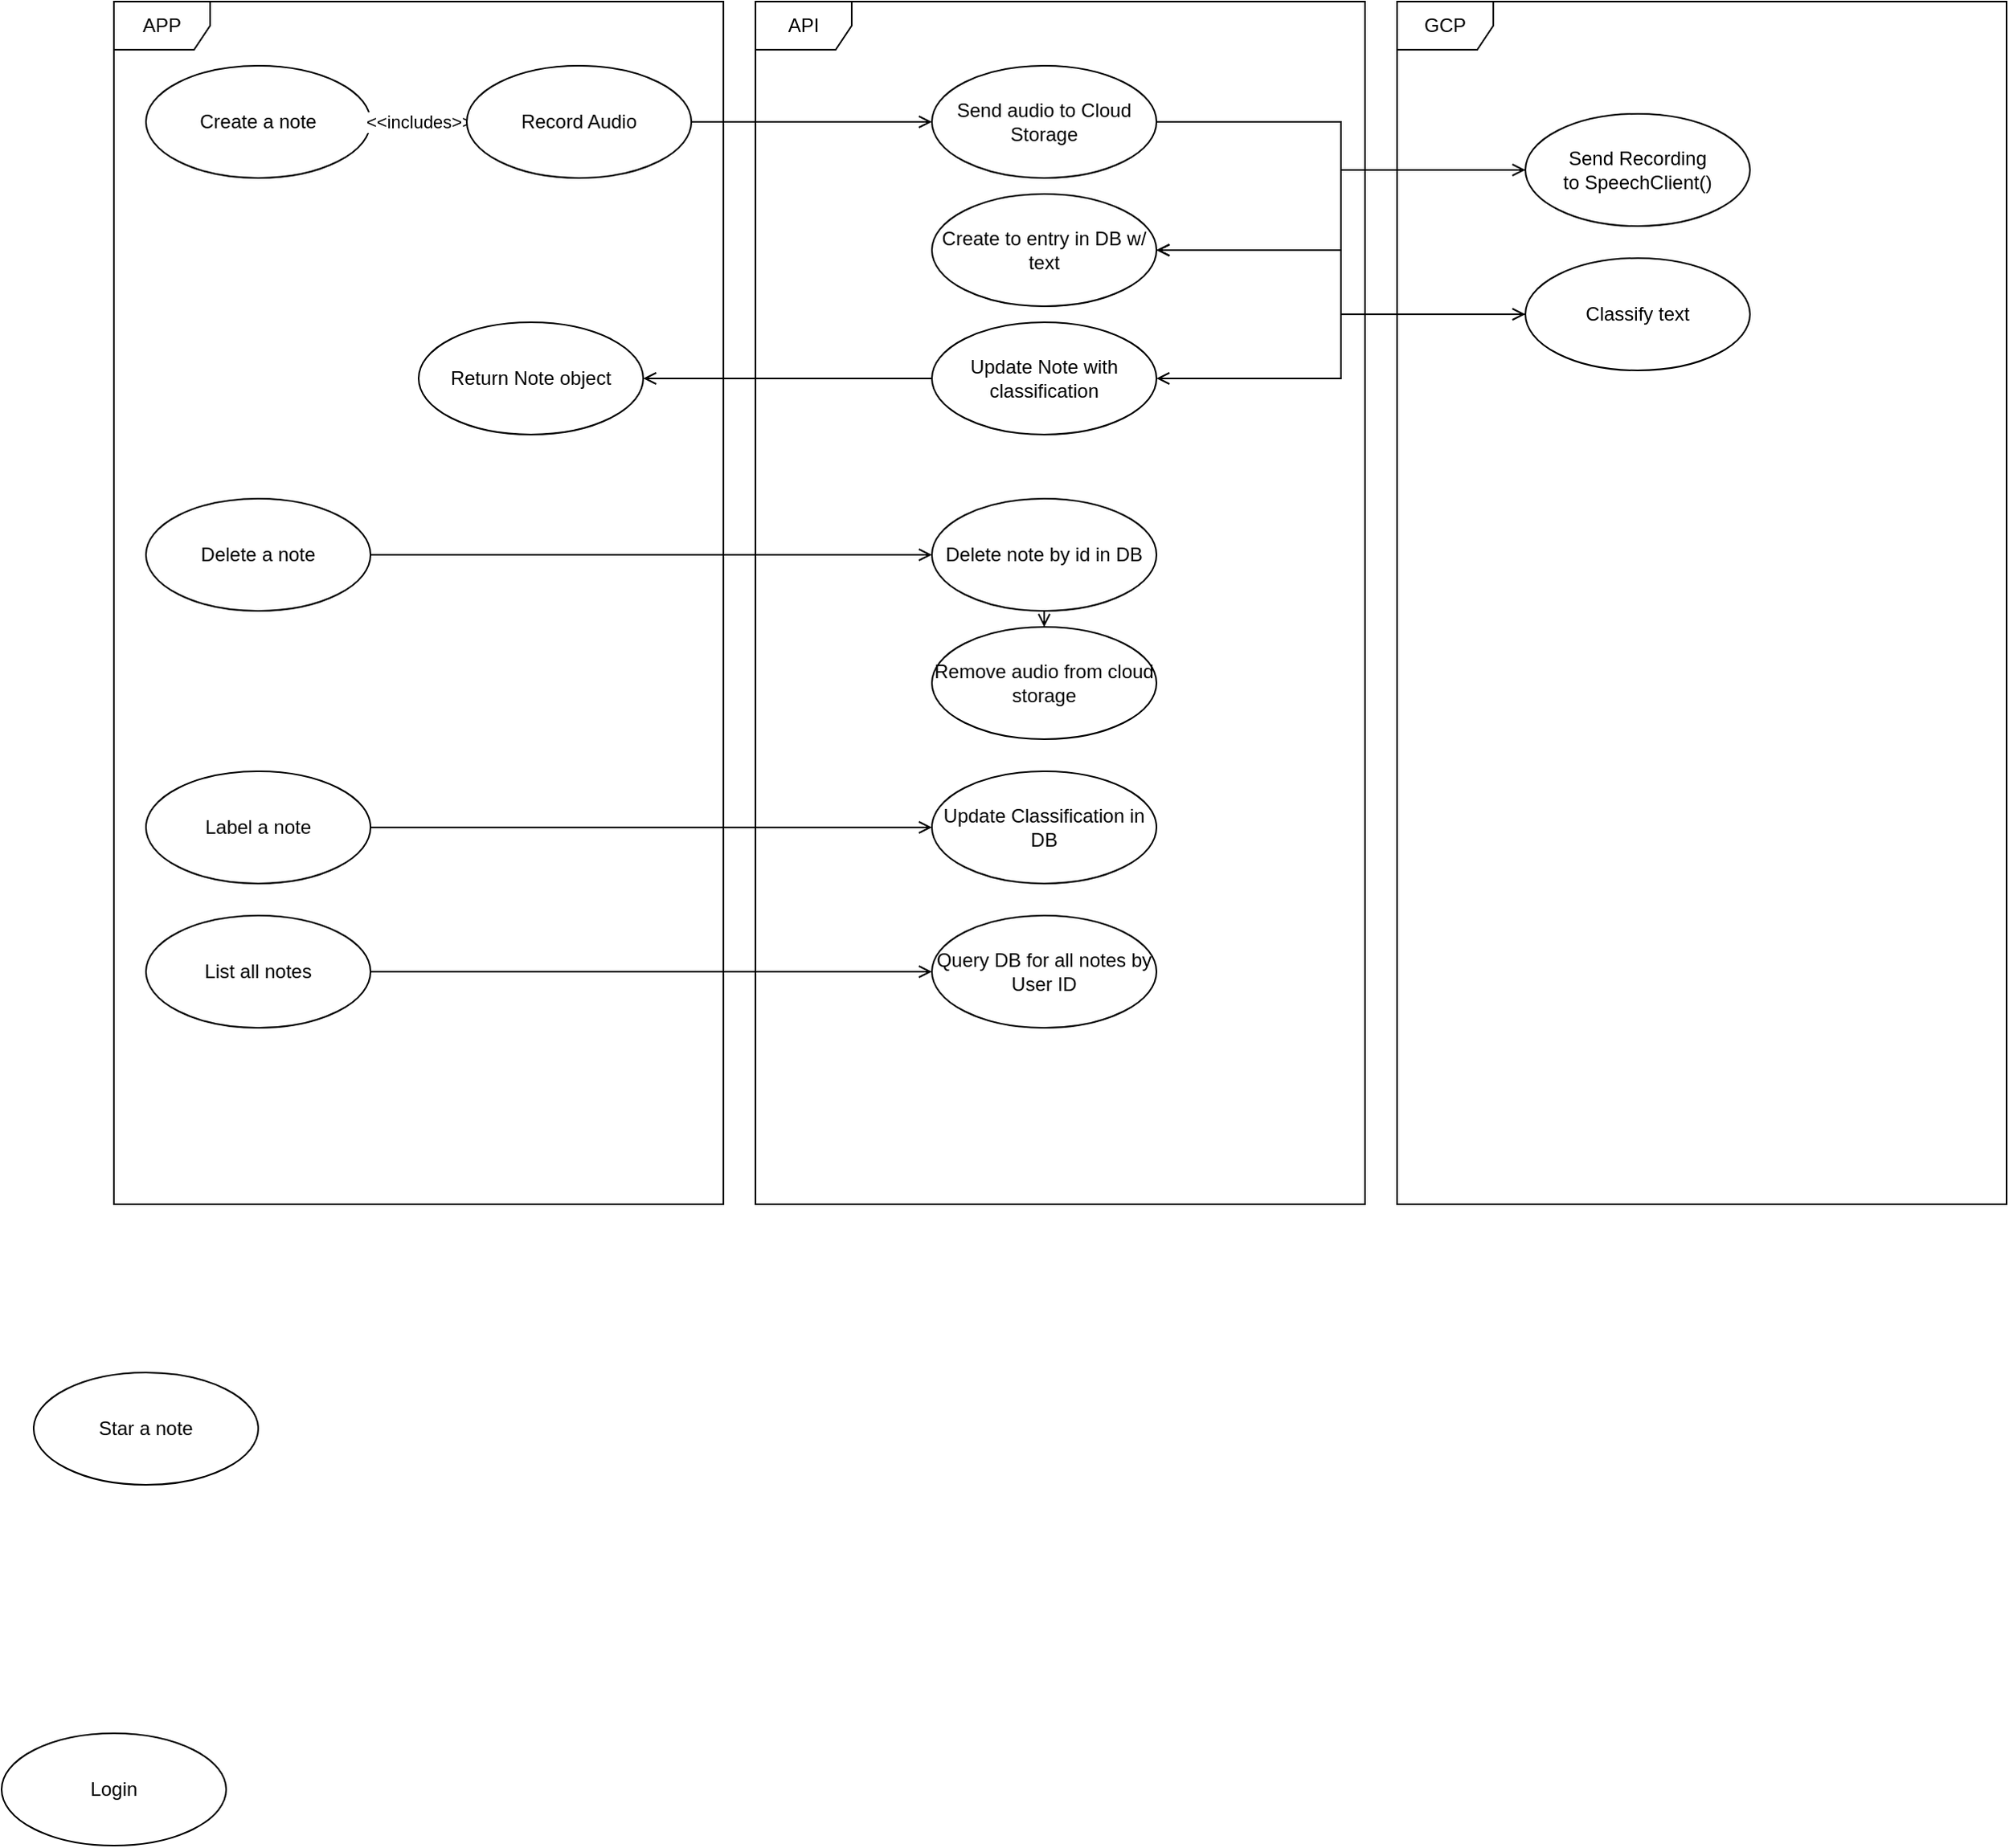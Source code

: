 <mxfile version="15.7.0" type="github">
  <diagram id="GyV8Dv_5TEbV5hCh9E7B" name="Page-1">
    <mxGraphModel dx="1303" dy="1747" grid="1" gridSize="10" guides="1" tooltips="1" connect="1" arrows="1" fold="1" page="1" pageScale="1" pageWidth="827" pageHeight="1169" math="0" shadow="0">
      <root>
        <mxCell id="0" />
        <mxCell id="1" parent="0" />
        <mxCell id="pDt1ECI_ONfhFfwZZIW9-40" value="APP" style="shape=umlFrame;whiteSpace=wrap;html=1;" vertex="1" parent="1">
          <mxGeometry x="100" y="150" width="380" height="750" as="geometry" />
        </mxCell>
        <mxCell id="pDt1ECI_ONfhFfwZZIW9-2" value="API" style="shape=umlFrame;whiteSpace=wrap;html=1;" vertex="1" parent="1">
          <mxGeometry x="500" y="150" width="380" height="750" as="geometry" />
        </mxCell>
        <mxCell id="pDt1ECI_ONfhFfwZZIW9-3" value="GCP" style="shape=umlFrame;whiteSpace=wrap;html=1;" vertex="1" parent="1">
          <mxGeometry x="900" y="150" width="380" height="750" as="geometry" />
        </mxCell>
        <mxCell id="pDt1ECI_ONfhFfwZZIW9-5" value="Login" style="ellipse;whiteSpace=wrap;html=1;" vertex="1" parent="1">
          <mxGeometry x="30" y="1230" width="140" height="70" as="geometry" />
        </mxCell>
        <mxCell id="pDt1ECI_ONfhFfwZZIW9-6" value="Create a note" style="ellipse;whiteSpace=wrap;html=1;" vertex="1" parent="1">
          <mxGeometry x="120" y="190" width="140" height="70" as="geometry" />
        </mxCell>
        <mxCell id="pDt1ECI_ONfhFfwZZIW9-36" value="" style="edgeStyle=orthogonalEdgeStyle;rounded=0;orthogonalLoop=1;jettySize=auto;html=1;endArrow=open;endFill=0;" edge="1" parent="1" source="pDt1ECI_ONfhFfwZZIW9-7" target="pDt1ECI_ONfhFfwZZIW9-35">
          <mxGeometry relative="1" as="geometry" />
        </mxCell>
        <mxCell id="pDt1ECI_ONfhFfwZZIW9-7" value="Delete a note" style="ellipse;whiteSpace=wrap;html=1;" vertex="1" parent="1">
          <mxGeometry x="120" y="460" width="140" height="70" as="geometry" />
        </mxCell>
        <mxCell id="pDt1ECI_ONfhFfwZZIW9-43" value="" style="edgeStyle=orthogonalEdgeStyle;rounded=0;orthogonalLoop=1;jettySize=auto;html=1;endArrow=open;endFill=0;" edge="1" parent="1" source="pDt1ECI_ONfhFfwZZIW9-8" target="pDt1ECI_ONfhFfwZZIW9-42">
          <mxGeometry relative="1" as="geometry" />
        </mxCell>
        <mxCell id="pDt1ECI_ONfhFfwZZIW9-8" value="Label a note" style="ellipse;whiteSpace=wrap;html=1;" vertex="1" parent="1">
          <mxGeometry x="120" y="630" width="140" height="70" as="geometry" />
        </mxCell>
        <mxCell id="pDt1ECI_ONfhFfwZZIW9-9" value="Star a note" style="ellipse;whiteSpace=wrap;html=1;" vertex="1" parent="1">
          <mxGeometry x="50" y="1005" width="140" height="70" as="geometry" />
        </mxCell>
        <mxCell id="pDt1ECI_ONfhFfwZZIW9-45" value="" style="edgeStyle=orthogonalEdgeStyle;rounded=0;orthogonalLoop=1;jettySize=auto;html=1;endArrow=open;endFill=0;" edge="1" parent="1" source="pDt1ECI_ONfhFfwZZIW9-11" target="pDt1ECI_ONfhFfwZZIW9-44">
          <mxGeometry relative="1" as="geometry" />
        </mxCell>
        <mxCell id="pDt1ECI_ONfhFfwZZIW9-11" value="List all notes" style="ellipse;whiteSpace=wrap;html=1;" vertex="1" parent="1">
          <mxGeometry x="120" y="720" width="140" height="70" as="geometry" />
        </mxCell>
        <mxCell id="pDt1ECI_ONfhFfwZZIW9-24" value="" style="edgeStyle=orthogonalEdgeStyle;rounded=0;orthogonalLoop=1;jettySize=auto;html=1;endArrow=open;endFill=0;" edge="1" parent="1" source="pDt1ECI_ONfhFfwZZIW9-13" target="pDt1ECI_ONfhFfwZZIW9-23">
          <mxGeometry relative="1" as="geometry" />
        </mxCell>
        <mxCell id="pDt1ECI_ONfhFfwZZIW9-13" value="Send Recording to&amp;nbsp;&lt;span&gt;SpeechClient()&lt;br&gt;&lt;/span&gt;" style="ellipse;whiteSpace=wrap;html=1;" vertex="1" parent="1">
          <mxGeometry x="980" y="220" width="140" height="70" as="geometry" />
        </mxCell>
        <mxCell id="pDt1ECI_ONfhFfwZZIW9-17" value="&amp;lt;&amp;lt;includes&amp;gt;&amp;gt;" style="edgeStyle=orthogonalEdgeStyle;rounded=0;orthogonalLoop=1;jettySize=auto;html=1;dashed=1;endArrow=open;endFill=0;" edge="1" parent="1" source="pDt1ECI_ONfhFfwZZIW9-15" target="pDt1ECI_ONfhFfwZZIW9-6">
          <mxGeometry relative="1" as="geometry" />
        </mxCell>
        <mxCell id="pDt1ECI_ONfhFfwZZIW9-20" style="edgeStyle=orthogonalEdgeStyle;rounded=0;orthogonalLoop=1;jettySize=auto;html=1;endArrow=open;endFill=0;" edge="1" parent="1" source="pDt1ECI_ONfhFfwZZIW9-15" target="pDt1ECI_ONfhFfwZZIW9-19">
          <mxGeometry relative="1" as="geometry" />
        </mxCell>
        <mxCell id="pDt1ECI_ONfhFfwZZIW9-15" value="Record Audio" style="ellipse;whiteSpace=wrap;html=1;" vertex="1" parent="1">
          <mxGeometry x="320" y="190" width="140" height="70" as="geometry" />
        </mxCell>
        <mxCell id="pDt1ECI_ONfhFfwZZIW9-21" style="edgeStyle=orthogonalEdgeStyle;rounded=0;orthogonalLoop=1;jettySize=auto;html=1;endArrow=open;endFill=0;" edge="1" parent="1" source="pDt1ECI_ONfhFfwZZIW9-19" target="pDt1ECI_ONfhFfwZZIW9-13">
          <mxGeometry relative="1" as="geometry" />
        </mxCell>
        <mxCell id="pDt1ECI_ONfhFfwZZIW9-19" value="Send audio to Cloud Storage" style="ellipse;whiteSpace=wrap;html=1;" vertex="1" parent="1">
          <mxGeometry x="610" y="190" width="140" height="70" as="geometry" />
        </mxCell>
        <mxCell id="pDt1ECI_ONfhFfwZZIW9-27" value="" style="edgeStyle=orthogonalEdgeStyle;rounded=0;orthogonalLoop=1;jettySize=auto;html=1;endArrow=open;endFill=0;" edge="1" parent="1" source="pDt1ECI_ONfhFfwZZIW9-23" target="pDt1ECI_ONfhFfwZZIW9-26">
          <mxGeometry relative="1" as="geometry" />
        </mxCell>
        <mxCell id="pDt1ECI_ONfhFfwZZIW9-23" value="&lt;span&gt;Create to entry in DB w/ text&lt;br&gt;&lt;/span&gt;" style="ellipse;whiteSpace=wrap;html=1;" vertex="1" parent="1">
          <mxGeometry x="610" y="270" width="140" height="70" as="geometry" />
        </mxCell>
        <mxCell id="pDt1ECI_ONfhFfwZZIW9-28" value="" style="edgeStyle=orthogonalEdgeStyle;rounded=0;orthogonalLoop=1;jettySize=auto;html=1;endArrow=open;endFill=0;" edge="1" parent="1" source="pDt1ECI_ONfhFfwZZIW9-26" target="pDt1ECI_ONfhFfwZZIW9-23">
          <mxGeometry relative="1" as="geometry" />
        </mxCell>
        <mxCell id="pDt1ECI_ONfhFfwZZIW9-30" value="" style="edgeStyle=orthogonalEdgeStyle;rounded=0;orthogonalLoop=1;jettySize=auto;html=1;endArrow=open;endFill=0;" edge="1" parent="1" source="pDt1ECI_ONfhFfwZZIW9-26" target="pDt1ECI_ONfhFfwZZIW9-29">
          <mxGeometry relative="1" as="geometry" />
        </mxCell>
        <mxCell id="pDt1ECI_ONfhFfwZZIW9-26" value="&lt;span&gt;Classify text&lt;br&gt;&lt;/span&gt;" style="ellipse;whiteSpace=wrap;html=1;" vertex="1" parent="1">
          <mxGeometry x="980" y="310" width="140" height="70" as="geometry" />
        </mxCell>
        <mxCell id="pDt1ECI_ONfhFfwZZIW9-33" value="" style="edgeStyle=orthogonalEdgeStyle;rounded=0;orthogonalLoop=1;jettySize=auto;html=1;endArrow=open;endFill=0;" edge="1" parent="1" source="pDt1ECI_ONfhFfwZZIW9-29" target="pDt1ECI_ONfhFfwZZIW9-32">
          <mxGeometry relative="1" as="geometry" />
        </mxCell>
        <mxCell id="pDt1ECI_ONfhFfwZZIW9-29" value="&lt;span&gt;Update Note with classification&lt;br&gt;&lt;/span&gt;" style="ellipse;whiteSpace=wrap;html=1;" vertex="1" parent="1">
          <mxGeometry x="610" y="350" width="140" height="70" as="geometry" />
        </mxCell>
        <mxCell id="pDt1ECI_ONfhFfwZZIW9-31" style="edgeStyle=orthogonalEdgeStyle;rounded=0;orthogonalLoop=1;jettySize=auto;html=1;exitX=0.5;exitY=1;exitDx=0;exitDy=0;endArrow=open;endFill=0;" edge="1" parent="1" source="pDt1ECI_ONfhFfwZZIW9-29" target="pDt1ECI_ONfhFfwZZIW9-29">
          <mxGeometry relative="1" as="geometry" />
        </mxCell>
        <mxCell id="pDt1ECI_ONfhFfwZZIW9-32" value="&lt;span&gt;Return Note object&lt;br&gt;&lt;/span&gt;" style="ellipse;whiteSpace=wrap;html=1;" vertex="1" parent="1">
          <mxGeometry x="290" y="350" width="140" height="70" as="geometry" />
        </mxCell>
        <mxCell id="pDt1ECI_ONfhFfwZZIW9-39" value="" style="edgeStyle=orthogonalEdgeStyle;rounded=0;orthogonalLoop=1;jettySize=auto;html=1;endArrow=open;endFill=0;" edge="1" parent="1" source="pDt1ECI_ONfhFfwZZIW9-35" target="pDt1ECI_ONfhFfwZZIW9-38">
          <mxGeometry relative="1" as="geometry" />
        </mxCell>
        <mxCell id="pDt1ECI_ONfhFfwZZIW9-35" value="Delete note by id in DB" style="ellipse;whiteSpace=wrap;html=1;" vertex="1" parent="1">
          <mxGeometry x="610" y="460" width="140" height="70" as="geometry" />
        </mxCell>
        <mxCell id="pDt1ECI_ONfhFfwZZIW9-38" value="Remove audio from cloud storage" style="ellipse;whiteSpace=wrap;html=1;" vertex="1" parent="1">
          <mxGeometry x="610" y="540" width="140" height="70" as="geometry" />
        </mxCell>
        <mxCell id="pDt1ECI_ONfhFfwZZIW9-42" value="Update Classification in DB" style="ellipse;whiteSpace=wrap;html=1;" vertex="1" parent="1">
          <mxGeometry x="610" y="630" width="140" height="70" as="geometry" />
        </mxCell>
        <mxCell id="pDt1ECI_ONfhFfwZZIW9-44" value="Query DB for all notes by User ID" style="ellipse;whiteSpace=wrap;html=1;" vertex="1" parent="1">
          <mxGeometry x="610" y="720" width="140" height="70" as="geometry" />
        </mxCell>
      </root>
    </mxGraphModel>
  </diagram>
</mxfile>
